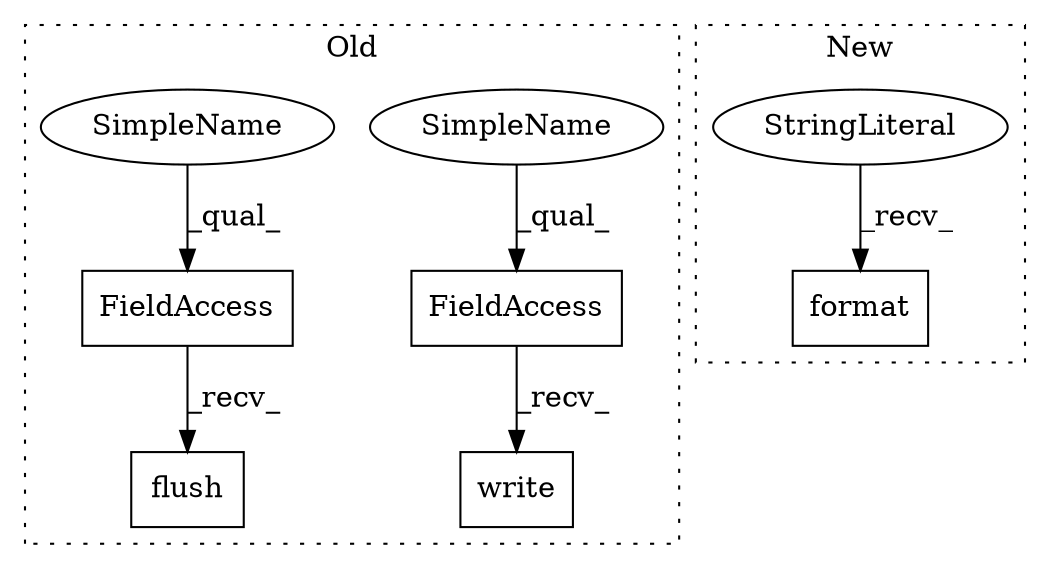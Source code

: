 digraph G {
subgraph cluster0 {
1 [label="flush" a="32" s="6601" l="7" shape="box"];
4 [label="FieldAccess" a="22" s="6590" l="10" shape="box"];
5 [label="FieldAccess" a="22" s="6536" l="10" shape="box"];
6 [label="write" a="32" s="6547,6577" l="6,1" shape="box"];
7 [label="SimpleName" a="42" s="6536" l="3" shape="ellipse"];
8 [label="SimpleName" a="42" s="6590" l="3" shape="ellipse"];
label = "Old";
style="dotted";
}
subgraph cluster1 {
2 [label="format" a="32" s="6782,6795" l="7,1" shape="box"];
3 [label="StringLiteral" a="45" s="6772" l="9" shape="ellipse"];
label = "New";
style="dotted";
}
3 -> 2 [label="_recv_"];
4 -> 1 [label="_recv_"];
5 -> 6 [label="_recv_"];
7 -> 5 [label="_qual_"];
8 -> 4 [label="_qual_"];
}
